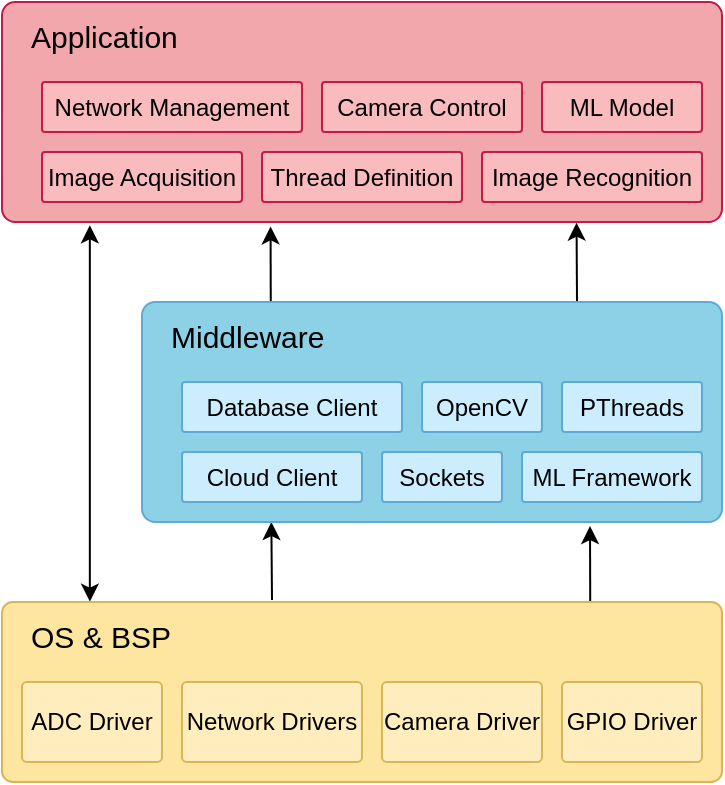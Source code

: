<mxfile version="13.9.2" type="device"><diagram id="8eq3B91bMfPLC0lIA1fI" name="Page-1"><mxGraphModel dx="741" dy="735" grid="1" gridSize="10" guides="1" tooltips="1" connect="1" arrows="1" fold="1" page="1" pageScale="1" pageWidth="827" pageHeight="1169" math="0" shadow="0"><root><mxCell id="0"/><mxCell id="1" parent="0"/><mxCell id="eqeb-5WLaRDkCpeL1OF8-1" value="&amp;nbsp; &amp;nbsp;Application" style="rounded=1;whiteSpace=wrap;html=1;align=left;verticalAlign=top;arcSize=6;fontSize=15;spacingTop=2;fillColor=#F2A7AC;strokeColor=#C41949;" parent="1" vertex="1"><mxGeometry x="240" y="170" width="360" height="110" as="geometry"/></mxCell><mxCell id="eqeb-5WLaRDkCpeL1OF8-26" style="rounded=0;orthogonalLoop=1;jettySize=auto;html=1;exitX=0.75;exitY=0;exitDx=0;exitDy=0;entryX=0.798;entryY=1.003;entryDx=0;entryDy=0;entryPerimeter=0;startArrow=none;startFill=0;fontSize=16;endArrow=classic;endFill=1;" parent="1" source="eqeb-5WLaRDkCpeL1OF8-2" target="eqeb-5WLaRDkCpeL1OF8-1" edge="1"><mxGeometry relative="1" as="geometry"/></mxCell><mxCell id="eqeb-5WLaRDkCpeL1OF8-27" style="rounded=0;orthogonalLoop=1;jettySize=auto;html=1;exitX=0.222;exitY=0;exitDx=0;exitDy=0;entryX=0.373;entryY=1.02;entryDx=0;entryDy=0;entryPerimeter=0;startArrow=none;startFill=0;fontSize=16;endArrow=classic;endFill=1;exitPerimeter=0;" parent="1" source="eqeb-5WLaRDkCpeL1OF8-2" target="eqeb-5WLaRDkCpeL1OF8-1" edge="1"><mxGeometry relative="1" as="geometry"/></mxCell><mxCell id="eqeb-5WLaRDkCpeL1OF8-28" style="rounded=0;orthogonalLoop=1;jettySize=auto;html=1;exitX=0.223;exitY=1;exitDx=0;exitDy=0;startArrow=classic;startFill=1;fontSize=16;endArrow=none;endFill=0;exitPerimeter=0;" parent="1" source="eqeb-5WLaRDkCpeL1OF8-2" edge="1"><mxGeometry relative="1" as="geometry"><mxPoint x="375" y="469" as="targetPoint"/></mxGeometry></mxCell><mxCell id="eqeb-5WLaRDkCpeL1OF8-29" style="rounded=0;orthogonalLoop=1;jettySize=auto;html=1;entryX=0.817;entryY=0.011;entryDx=0;entryDy=0;entryPerimeter=0;startArrow=classic;startFill=1;fontSize=16;endArrow=none;endFill=0;" parent="1" target="eqeb-5WLaRDkCpeL1OF8-3" edge="1"><mxGeometry relative="1" as="geometry"><mxPoint x="534" y="432" as="sourcePoint"/></mxGeometry></mxCell><mxCell id="eqeb-5WLaRDkCpeL1OF8-2" value="&amp;nbsp; &amp;nbsp;Middleware" style="rounded=1;whiteSpace=wrap;html=1;align=left;verticalAlign=top;arcSize=6;fontSize=15;spacingTop=2;strokeColor=#5EAAD6;fillColor=#8CD1E6;" parent="1" vertex="1"><mxGeometry x="310" y="320" width="290" height="110" as="geometry"/></mxCell><mxCell id="eqeb-5WLaRDkCpeL1OF8-4" style="rounded=0;orthogonalLoop=1;jettySize=auto;html=1;entryX=0.122;entryY=1.015;entryDx=0;entryDy=0;entryPerimeter=0;exitX=0.122;exitY=-0.002;exitDx=0;exitDy=0;exitPerimeter=0;startArrow=classic;startFill=1;" parent="1" source="eqeb-5WLaRDkCpeL1OF8-3" target="eqeb-5WLaRDkCpeL1OF8-1" edge="1"><mxGeometry relative="1" as="geometry"><mxPoint x="250" y="460" as="sourcePoint"/><mxPoint x="270" y="270" as="targetPoint"/></mxGeometry></mxCell><mxCell id="eqeb-5WLaRDkCpeL1OF8-3" value="&amp;nbsp; &amp;nbsp;OS &amp;amp; BSP" style="rounded=1;whiteSpace=wrap;html=1;align=left;verticalAlign=top;arcSize=6;fontSize=15;strokeColor=#d6b656;spacingTop=2;fillColor=#FEE5A0;" parent="1" vertex="1"><mxGeometry x="240" y="470" width="360" height="90" as="geometry"/></mxCell><mxCell id="eqeb-5WLaRDkCpeL1OF8-5" value="Image Recognition" style="rounded=1;whiteSpace=wrap;html=1;align=center;verticalAlign=middle;arcSize=6;strokeColor=#C41949;fillColor=#FABBBE;" parent="1" vertex="1"><mxGeometry x="480" y="245" width="110" height="25" as="geometry"/></mxCell><mxCell id="eqeb-5WLaRDkCpeL1OF8-6" value="Thread Definition" style="rounded=1;whiteSpace=wrap;html=1;align=center;verticalAlign=middle;arcSize=6;strokeColor=#C41949;fillColor=#FABBBE;" parent="1" vertex="1"><mxGeometry x="370" y="245" width="100" height="25" as="geometry"/></mxCell><mxCell id="eqeb-5WLaRDkCpeL1OF8-7" value="Database Client" style="rounded=1;whiteSpace=wrap;html=1;align=center;verticalAlign=middle;arcSize=6;strokeColor=#5EAAD6;fillColor=#CBEDFE;" parent="1" vertex="1"><mxGeometry x="330" y="360" width="110" height="25" as="geometry"/></mxCell><mxCell id="eqeb-5WLaRDkCpeL1OF8-8" value="PThreads" style="rounded=1;whiteSpace=wrap;html=1;align=center;verticalAlign=middle;arcSize=6;strokeColor=#5EAAD6;fillColor=#CBEDFE;" parent="1" vertex="1"><mxGeometry x="520" y="360" width="70" height="25" as="geometry"/></mxCell><mxCell id="eqeb-5WLaRDkCpeL1OF8-11" value="GPIO Driver" style="rounded=1;whiteSpace=wrap;html=1;align=center;verticalAlign=middle;arcSize=6;strokeColor=#d6b656;fillColor=#FFEDBD;" parent="1" vertex="1"><mxGeometry x="520" y="510" width="70" height="40" as="geometry"/></mxCell><mxCell id="eqeb-5WLaRDkCpeL1OF8-13" value="Camera Driver" style="rounded=1;whiteSpace=wrap;html=1;align=center;verticalAlign=middle;arcSize=6;strokeColor=#d6b656;fillColor=#FFEDBD;" parent="1" vertex="1"><mxGeometry x="430" y="510" width="80" height="40" as="geometry"/></mxCell><mxCell id="eqeb-5WLaRDkCpeL1OF8-14" value="Network Drivers" style="rounded=1;whiteSpace=wrap;html=1;align=center;verticalAlign=middle;arcSize=6;strokeColor=#d6b656;fillColor=#FFEDBD;" parent="1" vertex="1"><mxGeometry x="330" y="510" width="90" height="40" as="geometry"/></mxCell><mxCell id="eqeb-5WLaRDkCpeL1OF8-19" value="ADC Driver" style="rounded=1;whiteSpace=wrap;html=1;align=center;verticalAlign=middle;arcSize=6;strokeColor=#d6b656;fillColor=#FFEDBD;" parent="1" vertex="1"><mxGeometry x="250" y="510" width="70" height="40" as="geometry"/></mxCell><mxCell id="eqeb-5WLaRDkCpeL1OF8-23" value="Sockets" style="rounded=1;whiteSpace=wrap;html=1;align=center;verticalAlign=middle;arcSize=6;strokeColor=#5EAAD6;fillColor=#CBEDFE;" parent="1" vertex="1"><mxGeometry x="430" y="395" width="60" height="25" as="geometry"/></mxCell><mxCell id="eqeb-5WLaRDkCpeL1OF8-24" value="OpenCV" style="rounded=1;whiteSpace=wrap;html=1;align=center;verticalAlign=middle;arcSize=6;strokeColor=#5EAAD6;fillColor=#CBEDFE;" parent="1" vertex="1"><mxGeometry x="450" y="360" width="60" height="25" as="geometry"/></mxCell><mxCell id="_bqQ9Q9TF_6deQy5t1dj-3" value="Image Acquisition" style="rounded=1;whiteSpace=wrap;html=1;align=center;verticalAlign=middle;arcSize=6;strokeColor=#C41949;fillColor=#FABBBE;" parent="1" vertex="1"><mxGeometry x="260" y="245" width="100" height="25" as="geometry"/></mxCell><mxCell id="_bqQ9Q9TF_6deQy5t1dj-4" value="Camera Control" style="rounded=1;whiteSpace=wrap;html=1;align=center;verticalAlign=middle;arcSize=6;strokeColor=#C41949;fillColor=#FABBBE;" parent="1" vertex="1"><mxGeometry x="400" y="210" width="100" height="25" as="geometry"/></mxCell><mxCell id="_bqQ9Q9TF_6deQy5t1dj-5" value="Network Management" style="rounded=1;whiteSpace=wrap;html=1;align=center;verticalAlign=middle;arcSize=6;strokeColor=#C41949;fillColor=#FABBBE;" parent="1" vertex="1"><mxGeometry x="260" y="210" width="130" height="25" as="geometry"/></mxCell><mxCell id="_bqQ9Q9TF_6deQy5t1dj-6" value="ML Model" style="rounded=1;whiteSpace=wrap;html=1;align=center;verticalAlign=middle;arcSize=6;strokeColor=#C41949;fillColor=#FABBBE;" parent="1" vertex="1"><mxGeometry x="510" y="210" width="80" height="25" as="geometry"/></mxCell><mxCell id="_bqQ9Q9TF_6deQy5t1dj-7" value="ML Framework" style="rounded=1;whiteSpace=wrap;html=1;align=center;verticalAlign=middle;arcSize=6;strokeColor=#5EAAD6;fillColor=#CBEDFE;" parent="1" vertex="1"><mxGeometry x="500" y="395" width="90" height="25" as="geometry"/></mxCell><mxCell id="v3Kc45OS2kVUBvpzoYwx-1" value="Cloud Client" style="rounded=1;whiteSpace=wrap;html=1;align=center;verticalAlign=middle;arcSize=6;strokeColor=#5EAAD6;fillColor=#CBEDFE;" parent="1" vertex="1"><mxGeometry x="330" y="395" width="90" height="25" as="geometry"/></mxCell></root></mxGraphModel></diagram></mxfile>